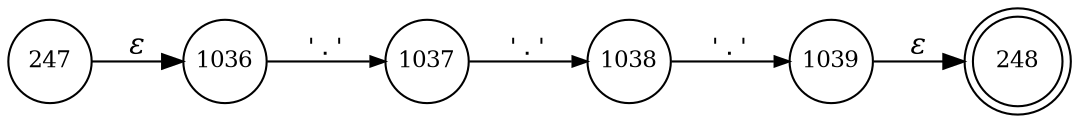 digraph ATN {
rankdir=LR;
s248[fontsize=11, label="248", shape=doublecircle, fixedsize=true, width=.6];
s247[fontsize=11,label="247", shape=circle, fixedsize=true, width=.55, peripheries=1];
s1036[fontsize=11,label="1036", shape=circle, fixedsize=true, width=.55, peripheries=1];
s1037[fontsize=11,label="1037", shape=circle, fixedsize=true, width=.55, peripheries=1];
s1038[fontsize=11,label="1038", shape=circle, fixedsize=true, width=.55, peripheries=1];
s1039[fontsize=11,label="1039", shape=circle, fixedsize=true, width=.55, peripheries=1];
s247 -> s1036 [fontname="Times-Italic", label="&epsilon;"];
s1036 -> s1037 [fontsize=11, fontname="Courier", arrowsize=.7, label = "'.'", arrowhead = normal];
s1037 -> s1038 [fontsize=11, fontname="Courier", arrowsize=.7, label = "'.'", arrowhead = normal];
s1038 -> s1039 [fontsize=11, fontname="Courier", arrowsize=.7, label = "'.'", arrowhead = normal];
s1039 -> s248 [fontname="Times-Italic", label="&epsilon;"];
}